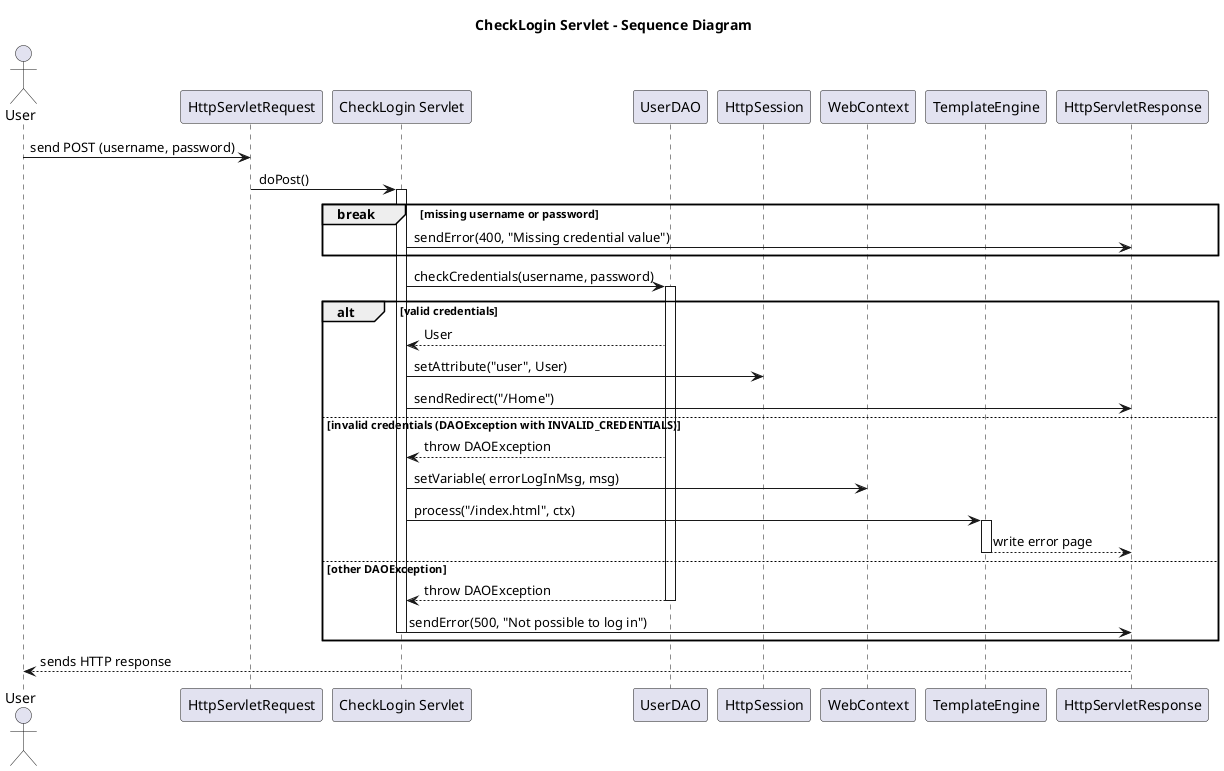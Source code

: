 @startuml
title CheckLogin Servlet - Sequence Diagram

actor User
participant "HttpServletRequest" as Request
participant "CheckLogin Servlet" as Servlet
participant "UserDAO" as DAO
participant "HttpSession" as Session
participant "WebContext" as ctx
participant "TemplateEngine" as Template
participant "HttpServletResponse" as Response


User -> Request : send POST (username, password)

Request -> Servlet : doPost()
activate Servlet


break missing username or password
    Servlet -> Response : sendError(400, "Missing credential value")
end

    Servlet -> DAO : checkCredentials(username, password)
    activate DAO
    alt valid credentials
        DAO --> Servlet : User
        Servlet -> Session : setAttribute("user", User)
        Servlet -> Response : sendRedirect("/Home")
    else invalid credentials (DAOException with INVALID_CREDENTIALS)
        DAO --> Servlet : throw DAOException

        Servlet -> ctx : setVariable( errorLogInMsg, msg)
        Servlet -> Template : process("/index.html", ctx)
        activate Template
        Template --> Response : write error page
        deactivate Template
    else other DAOException
        DAO --> Servlet : throw DAOException
        deactivate DAO

        Servlet -> Response : sendError(500, "Not possible to log in")
        deactivate Servlet

end
Response --> User : sends HTTP response
@enduml